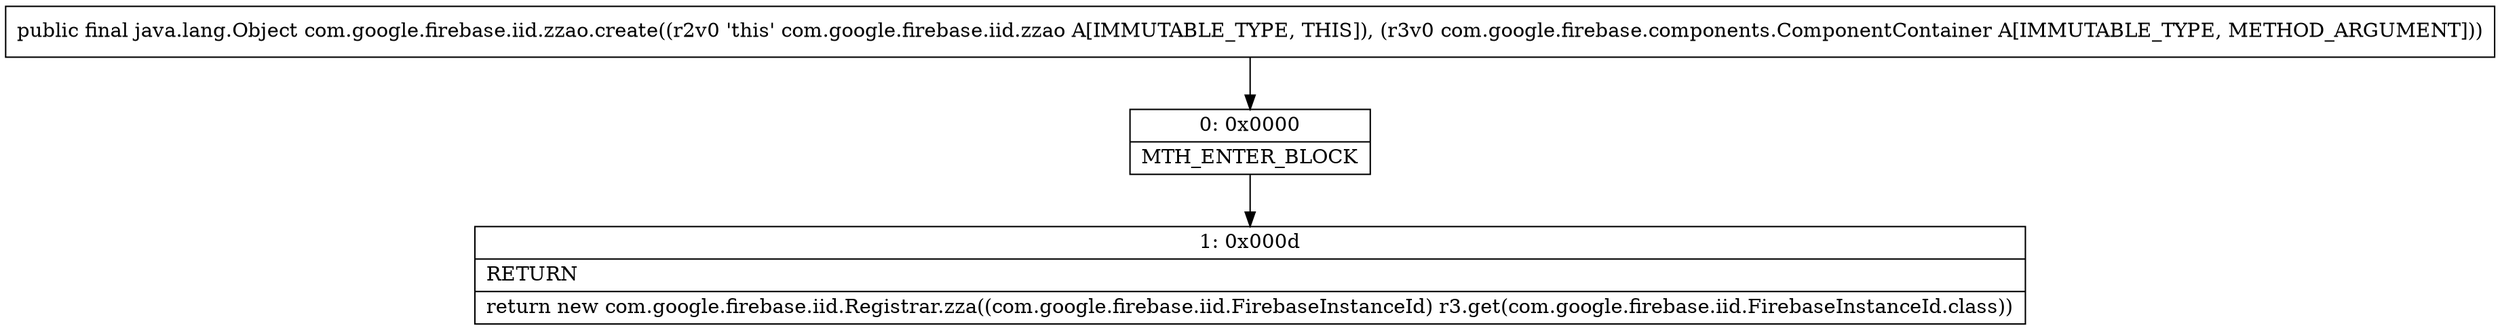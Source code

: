 digraph "CFG forcom.google.firebase.iid.zzao.create(Lcom\/google\/firebase\/components\/ComponentContainer;)Ljava\/lang\/Object;" {
Node_0 [shape=record,label="{0\:\ 0x0000|MTH_ENTER_BLOCK\l}"];
Node_1 [shape=record,label="{1\:\ 0x000d|RETURN\l|return new com.google.firebase.iid.Registrar.zza((com.google.firebase.iid.FirebaseInstanceId) r3.get(com.google.firebase.iid.FirebaseInstanceId.class))\l}"];
MethodNode[shape=record,label="{public final java.lang.Object com.google.firebase.iid.zzao.create((r2v0 'this' com.google.firebase.iid.zzao A[IMMUTABLE_TYPE, THIS]), (r3v0 com.google.firebase.components.ComponentContainer A[IMMUTABLE_TYPE, METHOD_ARGUMENT])) }"];
MethodNode -> Node_0;
Node_0 -> Node_1;
}

